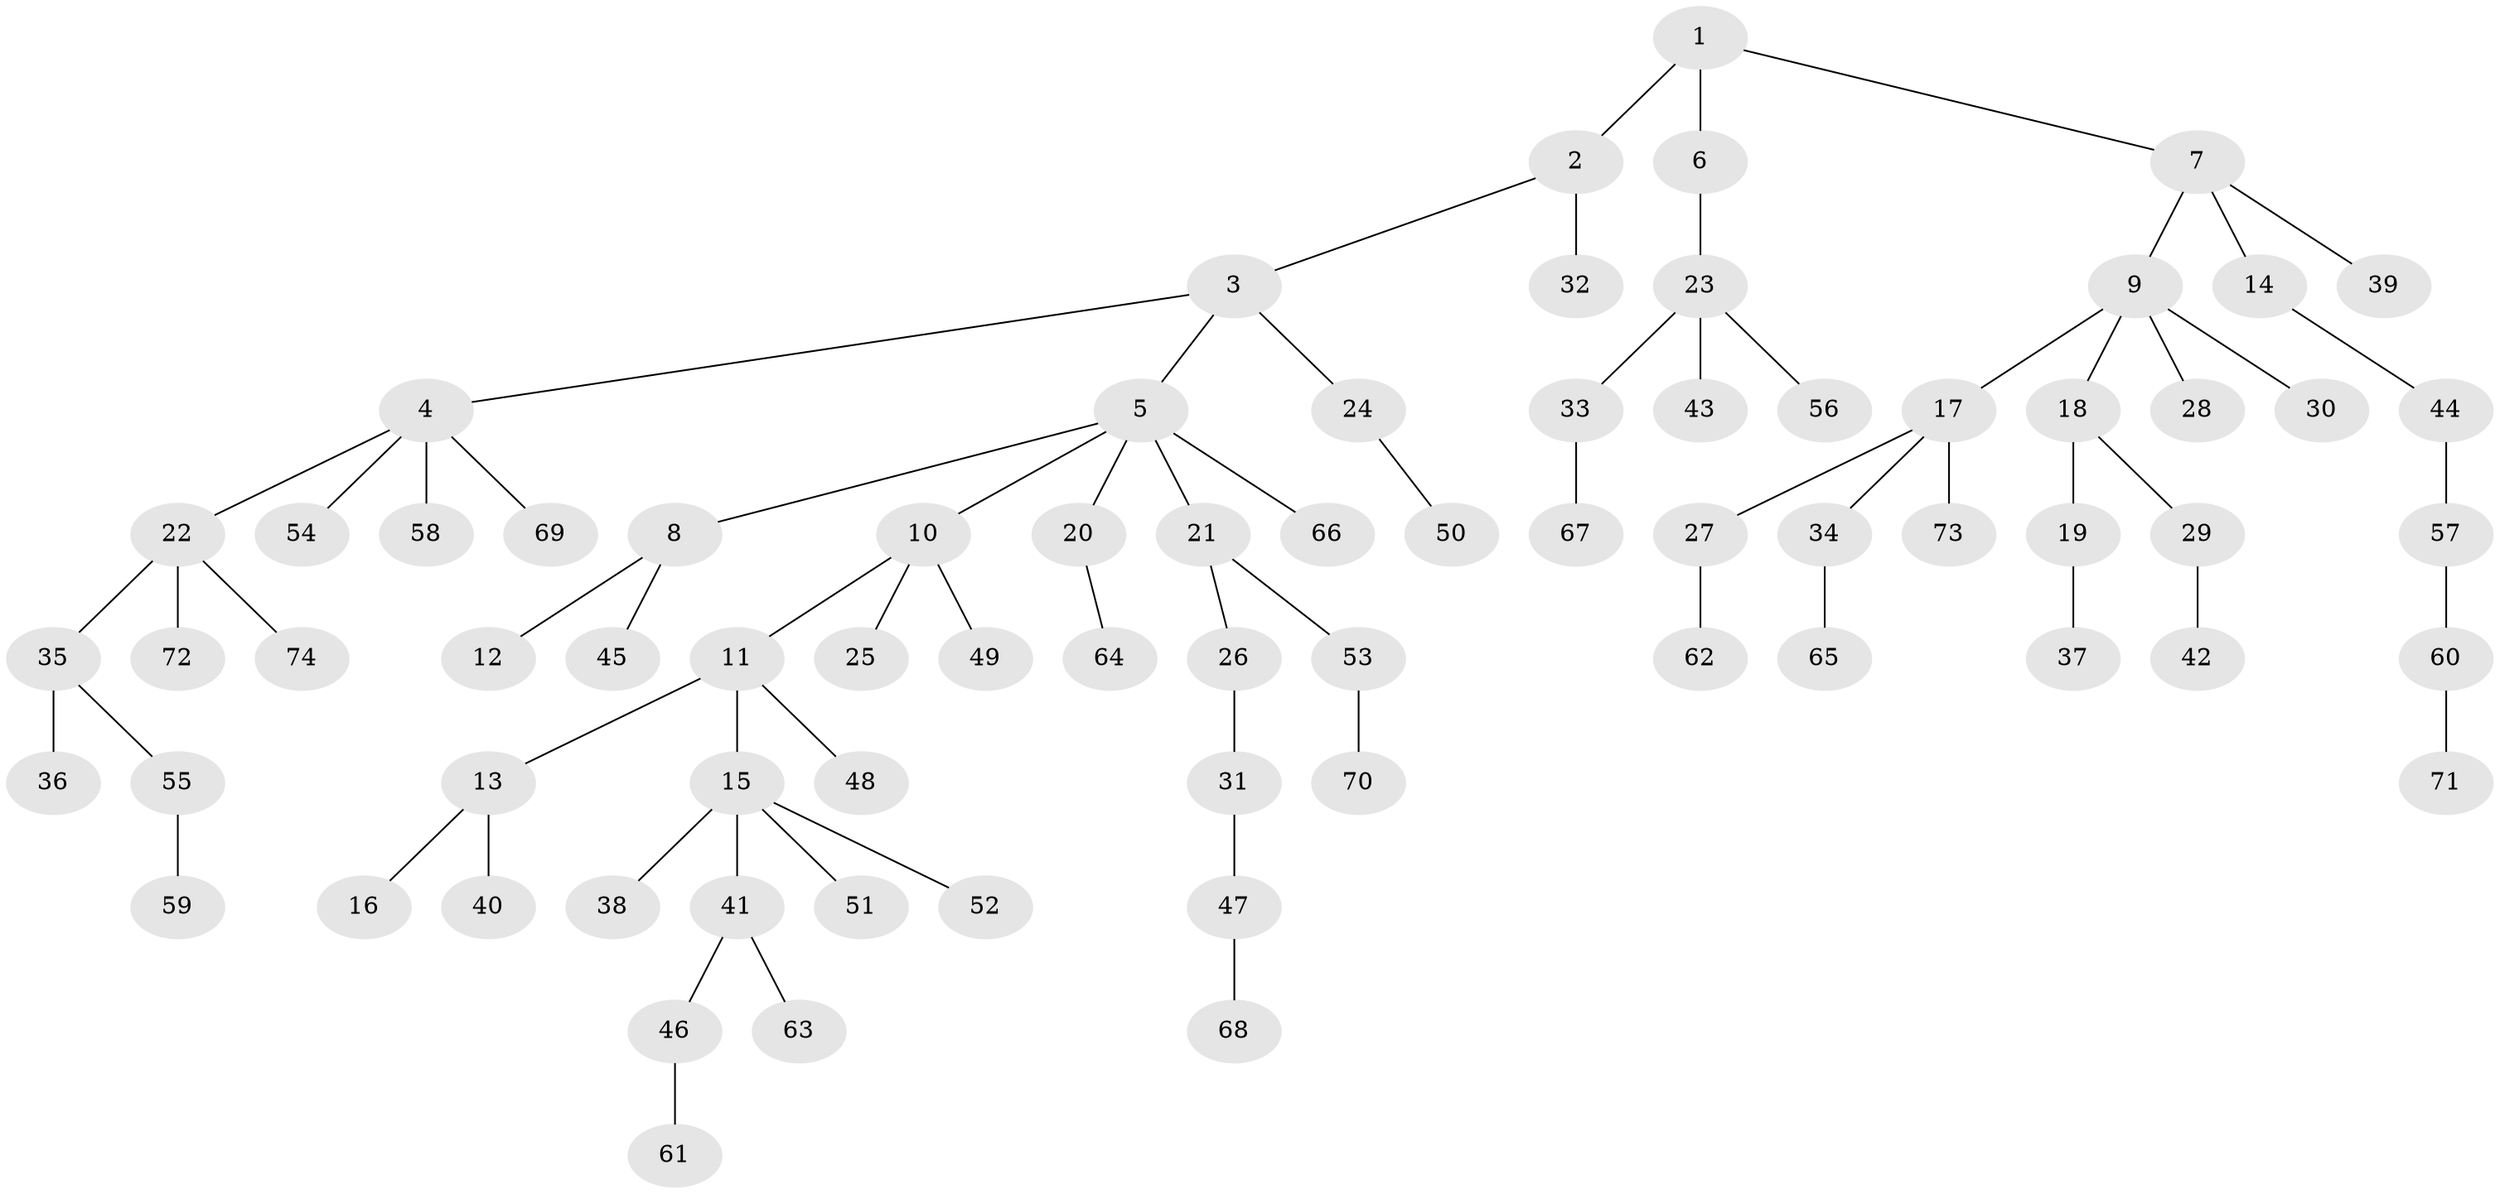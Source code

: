 // Generated by graph-tools (version 1.1) at 2025/50/03/09/25 03:50:26]
// undirected, 74 vertices, 73 edges
graph export_dot {
graph [start="1"]
  node [color=gray90,style=filled];
  1;
  2;
  3;
  4;
  5;
  6;
  7;
  8;
  9;
  10;
  11;
  12;
  13;
  14;
  15;
  16;
  17;
  18;
  19;
  20;
  21;
  22;
  23;
  24;
  25;
  26;
  27;
  28;
  29;
  30;
  31;
  32;
  33;
  34;
  35;
  36;
  37;
  38;
  39;
  40;
  41;
  42;
  43;
  44;
  45;
  46;
  47;
  48;
  49;
  50;
  51;
  52;
  53;
  54;
  55;
  56;
  57;
  58;
  59;
  60;
  61;
  62;
  63;
  64;
  65;
  66;
  67;
  68;
  69;
  70;
  71;
  72;
  73;
  74;
  1 -- 2;
  1 -- 6;
  1 -- 7;
  2 -- 3;
  2 -- 32;
  3 -- 4;
  3 -- 5;
  3 -- 24;
  4 -- 22;
  4 -- 54;
  4 -- 58;
  4 -- 69;
  5 -- 8;
  5 -- 10;
  5 -- 20;
  5 -- 21;
  5 -- 66;
  6 -- 23;
  7 -- 9;
  7 -- 14;
  7 -- 39;
  8 -- 12;
  8 -- 45;
  9 -- 17;
  9 -- 18;
  9 -- 28;
  9 -- 30;
  10 -- 11;
  10 -- 25;
  10 -- 49;
  11 -- 13;
  11 -- 15;
  11 -- 48;
  13 -- 16;
  13 -- 40;
  14 -- 44;
  15 -- 38;
  15 -- 41;
  15 -- 51;
  15 -- 52;
  17 -- 27;
  17 -- 34;
  17 -- 73;
  18 -- 19;
  18 -- 29;
  19 -- 37;
  20 -- 64;
  21 -- 26;
  21 -- 53;
  22 -- 35;
  22 -- 72;
  22 -- 74;
  23 -- 33;
  23 -- 43;
  23 -- 56;
  24 -- 50;
  26 -- 31;
  27 -- 62;
  29 -- 42;
  31 -- 47;
  33 -- 67;
  34 -- 65;
  35 -- 36;
  35 -- 55;
  41 -- 46;
  41 -- 63;
  44 -- 57;
  46 -- 61;
  47 -- 68;
  53 -- 70;
  55 -- 59;
  57 -- 60;
  60 -- 71;
}
